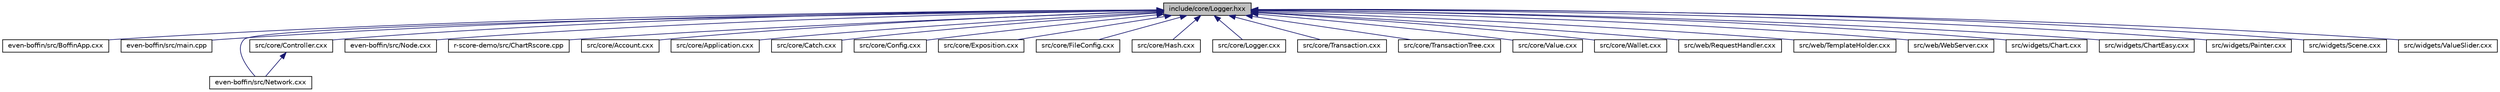 digraph "include/core/Logger.hxx"
{
  edge [fontname="Helvetica",fontsize="10",labelfontname="Helvetica",labelfontsize="10"];
  node [fontname="Helvetica",fontsize="10",shape=record];
  Node9 [label="include/core/Logger.hxx",height=0.2,width=0.4,color="black", fillcolor="grey75", style="filled", fontcolor="black"];
  Node9 -> Node10 [dir="back",color="midnightblue",fontsize="10",style="solid",fontname="Helvetica"];
  Node10 [label="even-boffin/src/BoffinApp.cxx",height=0.2,width=0.4,color="black", fillcolor="white", style="filled",URL="$_boffin_app_8cxx.html"];
  Node9 -> Node11 [dir="back",color="midnightblue",fontsize="10",style="solid",fontname="Helvetica"];
  Node11 [label="even-boffin/src/main.cpp",height=0.2,width=0.4,color="black", fillcolor="white", style="filled",URL="$even-boffin_2src_2main_8cpp_source.html"];
  Node9 -> Node12 [dir="back",color="midnightblue",fontsize="10",style="solid",fontname="Helvetica"];
  Node12 [label="even-boffin/src/Network.cxx",height=0.2,width=0.4,color="black", fillcolor="white", style="filled",URL="$_network_8cxx.html"];
  Node9 -> Node13 [dir="back",color="midnightblue",fontsize="10",style="solid",fontname="Helvetica"];
  Node13 [label="src/core/Controller.cxx",height=0.2,width=0.4,color="black", fillcolor="white", style="filled",URL="$_controller_8cxx.html"];
  Node13 -> Node12 [dir="back",color="midnightblue",fontsize="10",style="solid",fontname="Helvetica"];
  Node9 -> Node14 [dir="back",color="midnightblue",fontsize="10",style="solid",fontname="Helvetica"];
  Node14 [label="even-boffin/src/Node.cxx",height=0.2,width=0.4,color="black", fillcolor="white", style="filled",URL="$_node_8cxx.html"];
  Node9 -> Node15 [dir="back",color="midnightblue",fontsize="10",style="solid",fontname="Helvetica"];
  Node15 [label="r-score-demo/src/ChartRscore.cpp",height=0.2,width=0.4,color="black", fillcolor="white", style="filled",URL="$_chart_rscore_8cpp_source.html"];
  Node9 -> Node16 [dir="back",color="midnightblue",fontsize="10",style="solid",fontname="Helvetica"];
  Node16 [label="src/core/Account.cxx",height=0.2,width=0.4,color="black", fillcolor="white", style="filled",URL="$_account_8cxx.html"];
  Node9 -> Node17 [dir="back",color="midnightblue",fontsize="10",style="solid",fontname="Helvetica"];
  Node17 [label="src/core/Application.cxx",height=0.2,width=0.4,color="black", fillcolor="white", style="filled",URL="$_application_8cxx.html"];
  Node9 -> Node18 [dir="back",color="midnightblue",fontsize="10",style="solid",fontname="Helvetica"];
  Node18 [label="src/core/Catch.cxx",height=0.2,width=0.4,color="black", fillcolor="white", style="filled",URL="$_catch_8cxx_source.html"];
  Node9 -> Node19 [dir="back",color="midnightblue",fontsize="10",style="solid",fontname="Helvetica"];
  Node19 [label="src/core/Config.cxx",height=0.2,width=0.4,color="black", fillcolor="white", style="filled",URL="$_config_8cxx.html"];
  Node9 -> Node20 [dir="back",color="midnightblue",fontsize="10",style="solid",fontname="Helvetica"];
  Node20 [label="src/core/Exposition.cxx",height=0.2,width=0.4,color="black", fillcolor="white", style="filled",URL="$_exposition_8cxx.html"];
  Node9 -> Node21 [dir="back",color="midnightblue",fontsize="10",style="solid",fontname="Helvetica"];
  Node21 [label="src/core/FileConfig.cxx",height=0.2,width=0.4,color="black", fillcolor="white", style="filled",URL="$_file_config_8cxx.html"];
  Node9 -> Node22 [dir="back",color="midnightblue",fontsize="10",style="solid",fontname="Helvetica"];
  Node22 [label="src/core/Hash.cxx",height=0.2,width=0.4,color="black", fillcolor="white", style="filled",URL="$_hash_8cxx.html"];
  Node9 -> Node23 [dir="back",color="midnightblue",fontsize="10",style="solid",fontname="Helvetica"];
  Node23 [label="src/core/Logger.cxx",height=0.2,width=0.4,color="black", fillcolor="white", style="filled",URL="$_logger_8cxx.html"];
  Node9 -> Node24 [dir="back",color="midnightblue",fontsize="10",style="solid",fontname="Helvetica"];
  Node24 [label="src/core/Transaction.cxx",height=0.2,width=0.4,color="black", fillcolor="white", style="filled",URL="$_transaction_8cxx.html"];
  Node9 -> Node25 [dir="back",color="midnightblue",fontsize="10",style="solid",fontname="Helvetica"];
  Node25 [label="src/core/TransactionTree.cxx",height=0.2,width=0.4,color="black", fillcolor="white", style="filled",URL="$_transaction_tree_8cxx.html"];
  Node9 -> Node26 [dir="back",color="midnightblue",fontsize="10",style="solid",fontname="Helvetica"];
  Node26 [label="src/core/Value.cxx",height=0.2,width=0.4,color="black", fillcolor="white", style="filled",URL="$_value_8cxx.html"];
  Node9 -> Node27 [dir="back",color="midnightblue",fontsize="10",style="solid",fontname="Helvetica"];
  Node27 [label="src/core/Wallet.cxx",height=0.2,width=0.4,color="black", fillcolor="white", style="filled",URL="$_wallet_8cxx.html"];
  Node9 -> Node28 [dir="back",color="midnightblue",fontsize="10",style="solid",fontname="Helvetica"];
  Node28 [label="src/web/RequestHandler.cxx",height=0.2,width=0.4,color="black", fillcolor="white", style="filled",URL="$_request_handler_8cxx.html"];
  Node9 -> Node29 [dir="back",color="midnightblue",fontsize="10",style="solid",fontname="Helvetica"];
  Node29 [label="src/web/TemplateHolder.cxx",height=0.2,width=0.4,color="black", fillcolor="white", style="filled",URL="$_template_holder_8cxx.html"];
  Node9 -> Node30 [dir="back",color="midnightblue",fontsize="10",style="solid",fontname="Helvetica"];
  Node30 [label="src/web/WebServer.cxx",height=0.2,width=0.4,color="black", fillcolor="white", style="filled",URL="$_web_server_8cxx.html"];
  Node9 -> Node31 [dir="back",color="midnightblue",fontsize="10",style="solid",fontname="Helvetica"];
  Node31 [label="src/widgets/Chart.cxx",height=0.2,width=0.4,color="black", fillcolor="white", style="filled",URL="$_chart_8cxx.html",tooltip="Entity of Chart class methods. "];
  Node9 -> Node32 [dir="back",color="midnightblue",fontsize="10",style="solid",fontname="Helvetica"];
  Node32 [label="src/widgets/ChartEasy.cxx",height=0.2,width=0.4,color="black", fillcolor="white", style="filled",URL="$_chart_easy_8cxx.html",tooltip="Entity of ChartEasy class methods. "];
  Node9 -> Node33 [dir="back",color="midnightblue",fontsize="10",style="solid",fontname="Helvetica"];
  Node33 [label="src/widgets/Painter.cxx",height=0.2,width=0.4,color="black", fillcolor="white", style="filled",URL="$_painter_8cxx_source.html"];
  Node9 -> Node34 [dir="back",color="midnightblue",fontsize="10",style="solid",fontname="Helvetica"];
  Node34 [label="src/widgets/Scene.cxx",height=0.2,width=0.4,color="black", fillcolor="white", style="filled",URL="$_scene_8cxx.html",tooltip="Class methods of Scene Entity. "];
  Node9 -> Node35 [dir="back",color="midnightblue",fontsize="10",style="solid",fontname="Helvetica"];
  Node35 [label="src/widgets/ValueSlider.cxx",height=0.2,width=0.4,color="black", fillcolor="white", style="filled",URL="$_value_slider_8cxx_source.html"];
}
